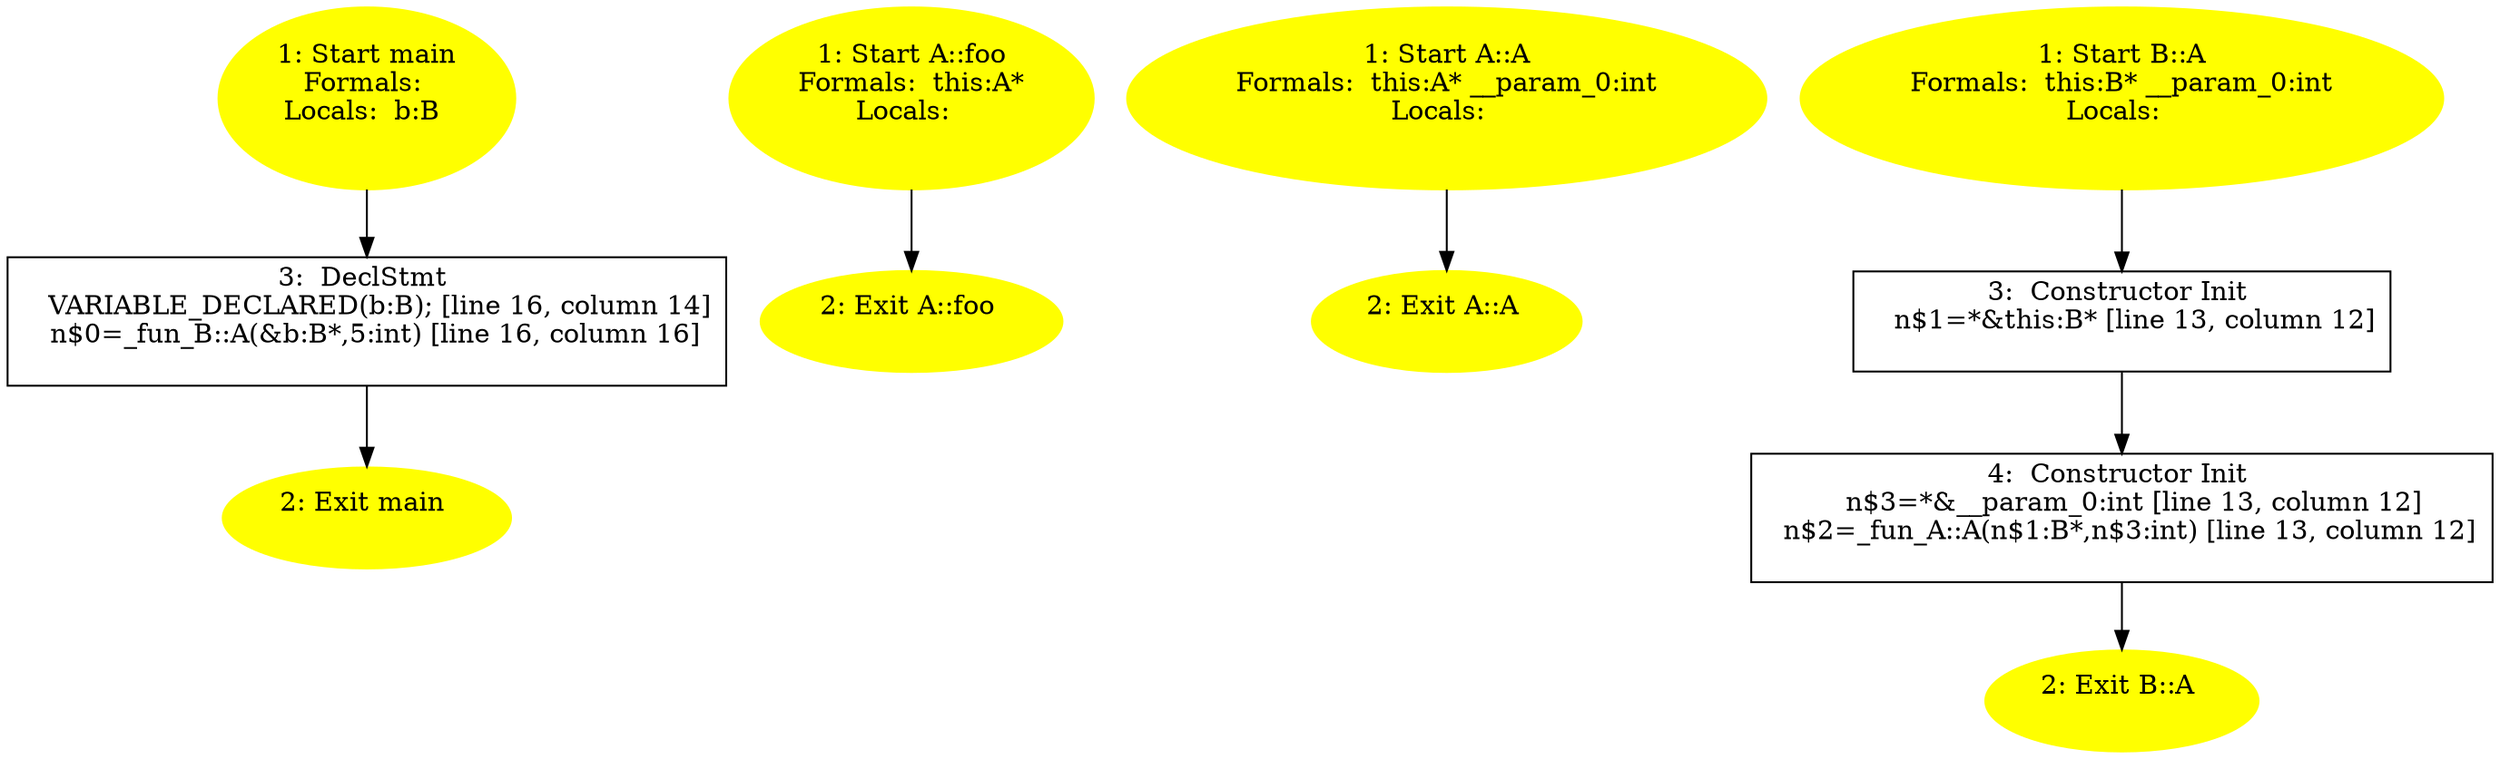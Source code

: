 /* @generated */
digraph cfg {
"main.fad58de7366495db_1" [label="1: Start main\nFormals: \nLocals:  b:B \n  " color=yellow style=filled]
	

	 "main.fad58de7366495db_1" -> "main.fad58de7366495db_3" ;
"main.fad58de7366495db_2" [label="2: Exit main \n  " color=yellow style=filled]
	

"main.fad58de7366495db_3" [label="3:  DeclStmt \n   VARIABLE_DECLARED(b:B); [line 16, column 14]\n  n$0=_fun_B::A(&b:B*,5:int) [line 16, column 16]\n " shape="box"]
	

	 "main.fad58de7366495db_3" -> "main.fad58de7366495db_2" ;
"foo#A#(11285596688767843576).de1b7dc3a8a24aa7_1" [label="1: Start A::foo\nFormals:  this:A*\nLocals:  \n  " color=yellow style=filled]
	

	 "foo#A#(11285596688767843576).de1b7dc3a8a24aa7_1" -> "foo#A#(11285596688767843576).de1b7dc3a8a24aa7_2" ;
"foo#A#(11285596688767843576).de1b7dc3a8a24aa7_2" [label="2: Exit A::foo \n  " color=yellow style=filled]
	

"A#A#{16649826940628685907}.507d1e638fd0cc29_1" [label="1: Start A::A\nFormals:  this:A* __param_0:int\nLocals:  \n  " color=yellow style=filled]
	

	 "A#A#{16649826940628685907}.507d1e638fd0cc29_1" -> "A#A#{16649826940628685907}.507d1e638fd0cc29_2" ;
"A#A#{16649826940628685907}.507d1e638fd0cc29_2" [label="2: Exit A::A \n  " color=yellow style=filled]
	

"A#B#{5352909623164416057}.84d40d31229db9b7_1" [label="1: Start B::A\nFormals:  this:B* __param_0:int\nLocals:  \n  " color=yellow style=filled]
	

	 "A#B#{5352909623164416057}.84d40d31229db9b7_1" -> "A#B#{5352909623164416057}.84d40d31229db9b7_3" ;
"A#B#{5352909623164416057}.84d40d31229db9b7_2" [label="2: Exit B::A \n  " color=yellow style=filled]
	

"A#B#{5352909623164416057}.84d40d31229db9b7_3" [label="3:  Constructor Init \n   n$1=*&this:B* [line 13, column 12]\n " shape="box"]
	

	 "A#B#{5352909623164416057}.84d40d31229db9b7_3" -> "A#B#{5352909623164416057}.84d40d31229db9b7_4" ;
"A#B#{5352909623164416057}.84d40d31229db9b7_4" [label="4:  Constructor Init \n   n$3=*&__param_0:int [line 13, column 12]\n  n$2=_fun_A::A(n$1:B*,n$3:int) [line 13, column 12]\n " shape="box"]
	

	 "A#B#{5352909623164416057}.84d40d31229db9b7_4" -> "A#B#{5352909623164416057}.84d40d31229db9b7_2" ;
}
